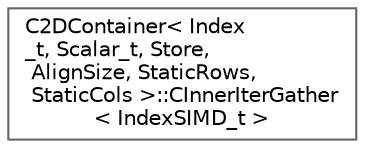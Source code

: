 digraph "Graphical Class Hierarchy"
{
 // LATEX_PDF_SIZE
  bgcolor="transparent";
  edge [fontname=Helvetica,fontsize=10,labelfontname=Helvetica,labelfontsize=10];
  node [fontname=Helvetica,fontsize=10,shape=box,height=0.2,width=0.4];
  rankdir="LR";
  Node0 [id="Node000000",label="C2DContainer\< Index\l_t, Scalar_t, Store,\l AlignSize, StaticRows,\l StaticCols \>::CInnerIterGather\l\< IndexSIMD_t \>",height=0.2,width=0.4,color="grey40", fillcolor="white", style="filled",URL="$classC2DContainer_1_1CInnerIterGather.html",tooltip="SIMD iterator to the inner dimension of the container, read-only, generic non-contiguous access."];
}
